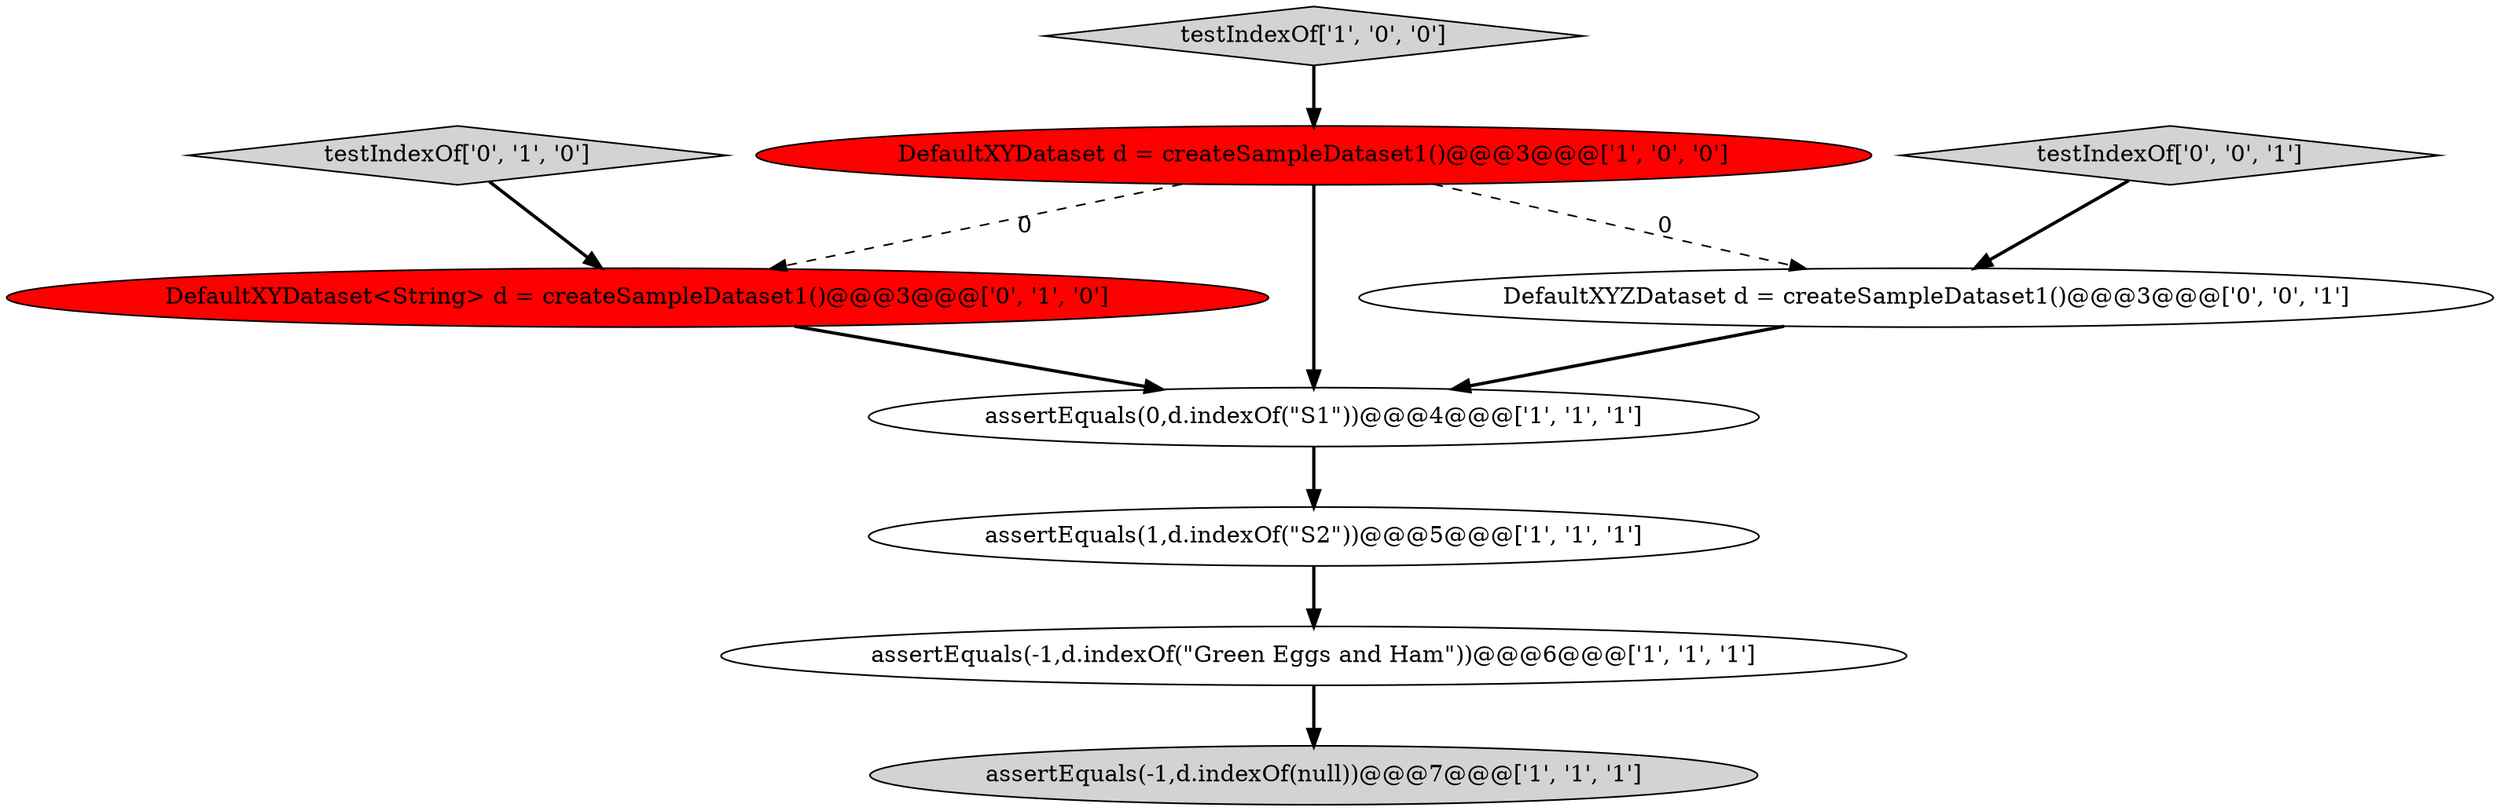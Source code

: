 digraph {
9 [style = filled, label = "DefaultXYZDataset d = createSampleDataset1()@@@3@@@['0', '0', '1']", fillcolor = white, shape = ellipse image = "AAA0AAABBB3BBB"];
0 [style = filled, label = "assertEquals(0,d.indexOf(\"S1\"))@@@4@@@['1', '1', '1']", fillcolor = white, shape = ellipse image = "AAA0AAABBB1BBB"];
6 [style = filled, label = "DefaultXYDataset<String> d = createSampleDataset1()@@@3@@@['0', '1', '0']", fillcolor = red, shape = ellipse image = "AAA1AAABBB2BBB"];
7 [style = filled, label = "testIndexOf['0', '1', '0']", fillcolor = lightgray, shape = diamond image = "AAA0AAABBB2BBB"];
3 [style = filled, label = "testIndexOf['1', '0', '0']", fillcolor = lightgray, shape = diamond image = "AAA0AAABBB1BBB"];
8 [style = filled, label = "testIndexOf['0', '0', '1']", fillcolor = lightgray, shape = diamond image = "AAA0AAABBB3BBB"];
1 [style = filled, label = "DefaultXYDataset d = createSampleDataset1()@@@3@@@['1', '0', '0']", fillcolor = red, shape = ellipse image = "AAA1AAABBB1BBB"];
5 [style = filled, label = "assertEquals(-1,d.indexOf(null))@@@7@@@['1', '1', '1']", fillcolor = lightgray, shape = ellipse image = "AAA0AAABBB1BBB"];
2 [style = filled, label = "assertEquals(-1,d.indexOf(\"Green Eggs and Ham\"))@@@6@@@['1', '1', '1']", fillcolor = white, shape = ellipse image = "AAA0AAABBB1BBB"];
4 [style = filled, label = "assertEquals(1,d.indexOf(\"S2\"))@@@5@@@['1', '1', '1']", fillcolor = white, shape = ellipse image = "AAA0AAABBB1BBB"];
1->9 [style = dashed, label="0"];
6->0 [style = bold, label=""];
1->0 [style = bold, label=""];
4->2 [style = bold, label=""];
9->0 [style = bold, label=""];
3->1 [style = bold, label=""];
0->4 [style = bold, label=""];
1->6 [style = dashed, label="0"];
7->6 [style = bold, label=""];
2->5 [style = bold, label=""];
8->9 [style = bold, label=""];
}
